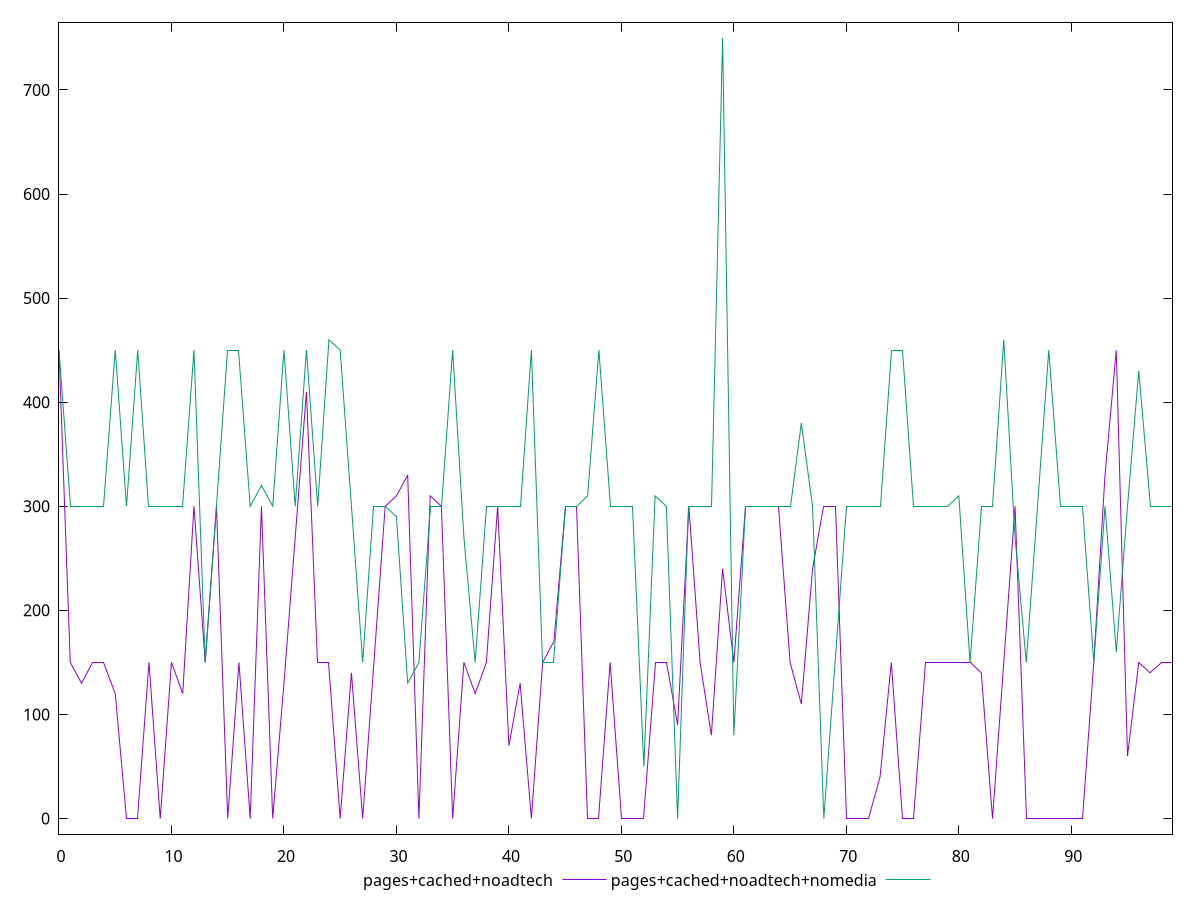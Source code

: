 reset

$pagesCachedNoadtech <<EOF
0 450
1 150
2 130
3 150
4 150
5 120
6 0
7 0
8 150
9 0
10 150
11 120
12 300
13 150
14 300
15 0
16 150
17 0
18 300
19 0
20 130
21 270
22 410
23 150
24 150
25 0
26 140
27 0
28 150
29 300
30 310
31 330
32 0
33 310
34 300
35 0
36 150
37 120
38 150
39 300
40 70
41 130
42 0
43 150
44 170
45 300
46 300
47 0
48 0
49 150
50 0
51 0
52 0
53 150
54 150
55 90
56 300
57 150
58 80
59 240
60 150
61 300
62 300
63 300
64 300
65 150
66 110
67 240
68 300
69 300
70 0
71 0
72 0
73 40
74 150
75 0
76 0
77 150
78 150
79 150
80 150
81 150
82 140
83 0
84 150
85 300
86 0
87 0
88 0
89 0
90 0
91 0
92 150
93 330
94 450
95 60
96 150
97 140
98 150
99 150
EOF

$pagesCachedNoadtechNomedia <<EOF
0 450
1 300
2 300
3 300
4 300
5 450
6 300
7 450
8 300
9 300
10 300
11 300
12 450
13 150
14 300
15 450
16 450
17 300
18 320
19 300
20 450
21 300
22 450
23 300
24 460
25 450
26 300
27 150
28 300
29 300
30 290
31 130
32 150
33 300
34 300
35 450
36 270
37 150
38 300
39 300
40 300
41 300
42 450
43 150
44 150
45 300
46 300
47 310
48 450
49 300
50 300
51 300
52 50
53 310
54 300
55 0
56 300
57 300
58 300
59 750
60 80
61 300
62 300
63 300
64 300
65 300
66 380
67 300
68 0
69 150
70 300
71 300
72 300
73 300
74 450
75 450
76 300
77 300
78 300
79 300
80 310
81 150
82 300
83 300
84 460
85 270
86 150
87 300
88 450
89 300
90 300
91 300
92 150
93 300
94 160
95 300
96 430
97 300
98 300
99 300
EOF

set key outside below
set xrange [0:99]
set yrange [-15:765]
set trange [-15:765]
set terminal svg size 640, 520 enhanced background rgb 'white'
set output "report_00013_2021-02-09T12-04-24.940Z/unused-css-rules/comparison/line/2_vs_3.svg"

plot $pagesCachedNoadtech title "pages+cached+noadtech" with line, \
     $pagesCachedNoadtechNomedia title "pages+cached+noadtech+nomedia" with line

reset
